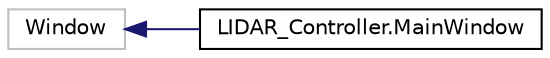 digraph "Graphical Class Hierarchy"
{
  edge [fontname="Helvetica",fontsize="10",labelfontname="Helvetica",labelfontsize="10"];
  node [fontname="Helvetica",fontsize="10",shape=record];
  rankdir="LR";
  Node1 [label="Window",height=0.2,width=0.4,color="grey75", fillcolor="white", style="filled"];
  Node1 -> Node2 [dir="back",color="midnightblue",fontsize="10",style="solid",fontname="Helvetica"];
  Node2 [label="LIDAR_Controller.MainWindow",height=0.2,width=0.4,color="black", fillcolor="white", style="filled",URL="$class_l_i_d_a_r___controller_1_1_main_window.html",tooltip="The application&#39;s main form. This class contains all necessary event and exception handlers..."];
}
